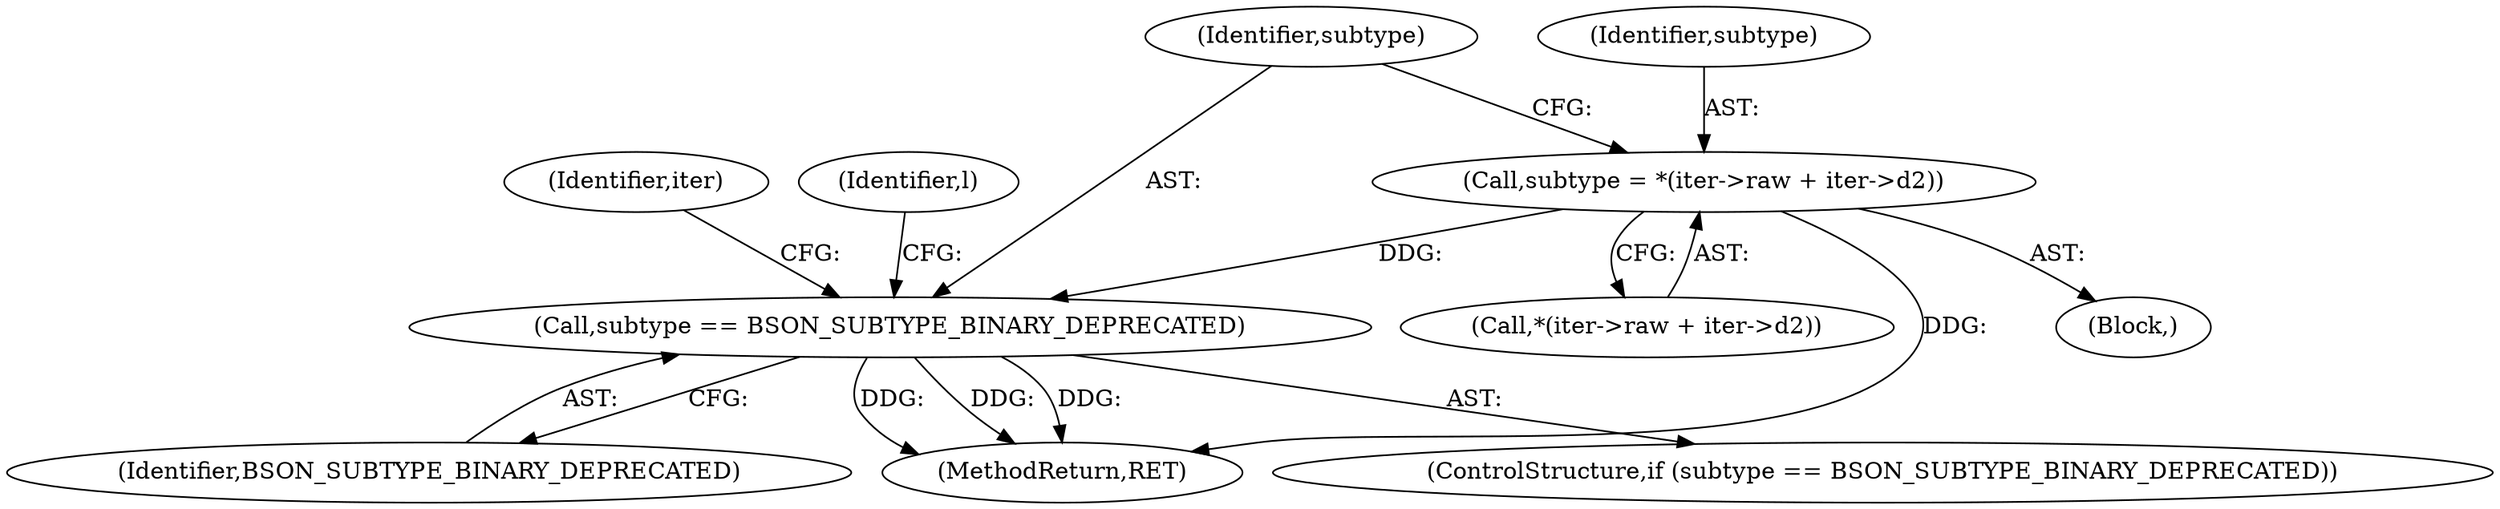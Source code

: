 digraph "0_mongo-c-driver_0d9a4d98bfdf4acd2c0138d4aaeb4e2e0934bd84@integer" {
"1000447" [label="(Call,subtype = *(iter->raw + iter->d2))"];
"1000458" [label="(Call,subtype == BSON_SUBTYPE_BINARY_DEPRECATED)"];
"1001096" [label="(MethodReturn,RET)"];
"1000448" [label="(Identifier,subtype)"];
"1000507" [label="(Identifier,iter)"];
"1000457" [label="(ControlStructure,if (subtype == BSON_SUBTYPE_BINARY_DEPRECATED))"];
"1000458" [label="(Call,subtype == BSON_SUBTYPE_BINARY_DEPRECATED)"];
"1000465" [label="(Identifier,l)"];
"1000459" [label="(Identifier,subtype)"];
"1000386" [label="(Block,)"];
"1000449" [label="(Call,*(iter->raw + iter->d2))"];
"1000460" [label="(Identifier,BSON_SUBTYPE_BINARY_DEPRECATED)"];
"1000447" [label="(Call,subtype = *(iter->raw + iter->d2))"];
"1000447" -> "1000386"  [label="AST: "];
"1000447" -> "1000449"  [label="CFG: "];
"1000448" -> "1000447"  [label="AST: "];
"1000449" -> "1000447"  [label="AST: "];
"1000459" -> "1000447"  [label="CFG: "];
"1000447" -> "1001096"  [label="DDG: "];
"1000447" -> "1000458"  [label="DDG: "];
"1000458" -> "1000457"  [label="AST: "];
"1000458" -> "1000460"  [label="CFG: "];
"1000459" -> "1000458"  [label="AST: "];
"1000460" -> "1000458"  [label="AST: "];
"1000465" -> "1000458"  [label="CFG: "];
"1000507" -> "1000458"  [label="CFG: "];
"1000458" -> "1001096"  [label="DDG: "];
"1000458" -> "1001096"  [label="DDG: "];
"1000458" -> "1001096"  [label="DDG: "];
}

